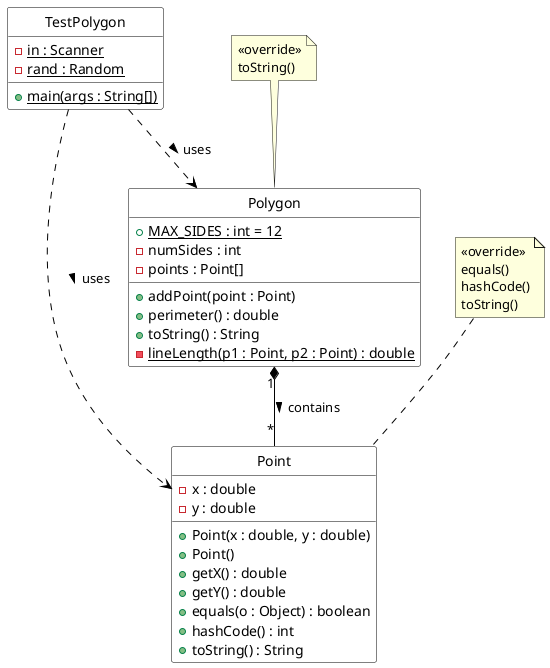 @startuml
' P04_Requirements_rev_1.pdf - PlantUML Representation
' This file generates the UML class diagram for the Polygon assignment.

skinparam class {
    BackgroundColor White
    ArrowColor Black
    BorderColor Black
}

hide empty members
hide circle


class Point {
  - x : double
  - y : double
  + Point(x : double, y : double)
  + Point()
  + getX() : double
  + getY() : double
  + equals(o : Object) : boolean
  + hashCode() : int
  + toString() : String
}

class Polygon {
  + {static} MAX_SIDES : int = 12
  - numSides : int
  - points : Point[]
  + addPoint(point : Point)
  + perimeter() : double
  + toString() : String
  - {static} lineLength(p1 : Point, p2 : Point) : double
}

class TestPolygon {
  - {static} in : Scanner
  - {static} rand : Random
  + {static} main(args : String[])
}

Polygon "1" *-- "*" Point : contains >

TestPolygon ..> Polygon : uses >
TestPolygon ..> Point : uses >

note top of Point
  <<override>>
  equals()
  hashCode()
  toString()
end note

note top of Polygon
  <<override>>
  toString()
end note
@enduml
